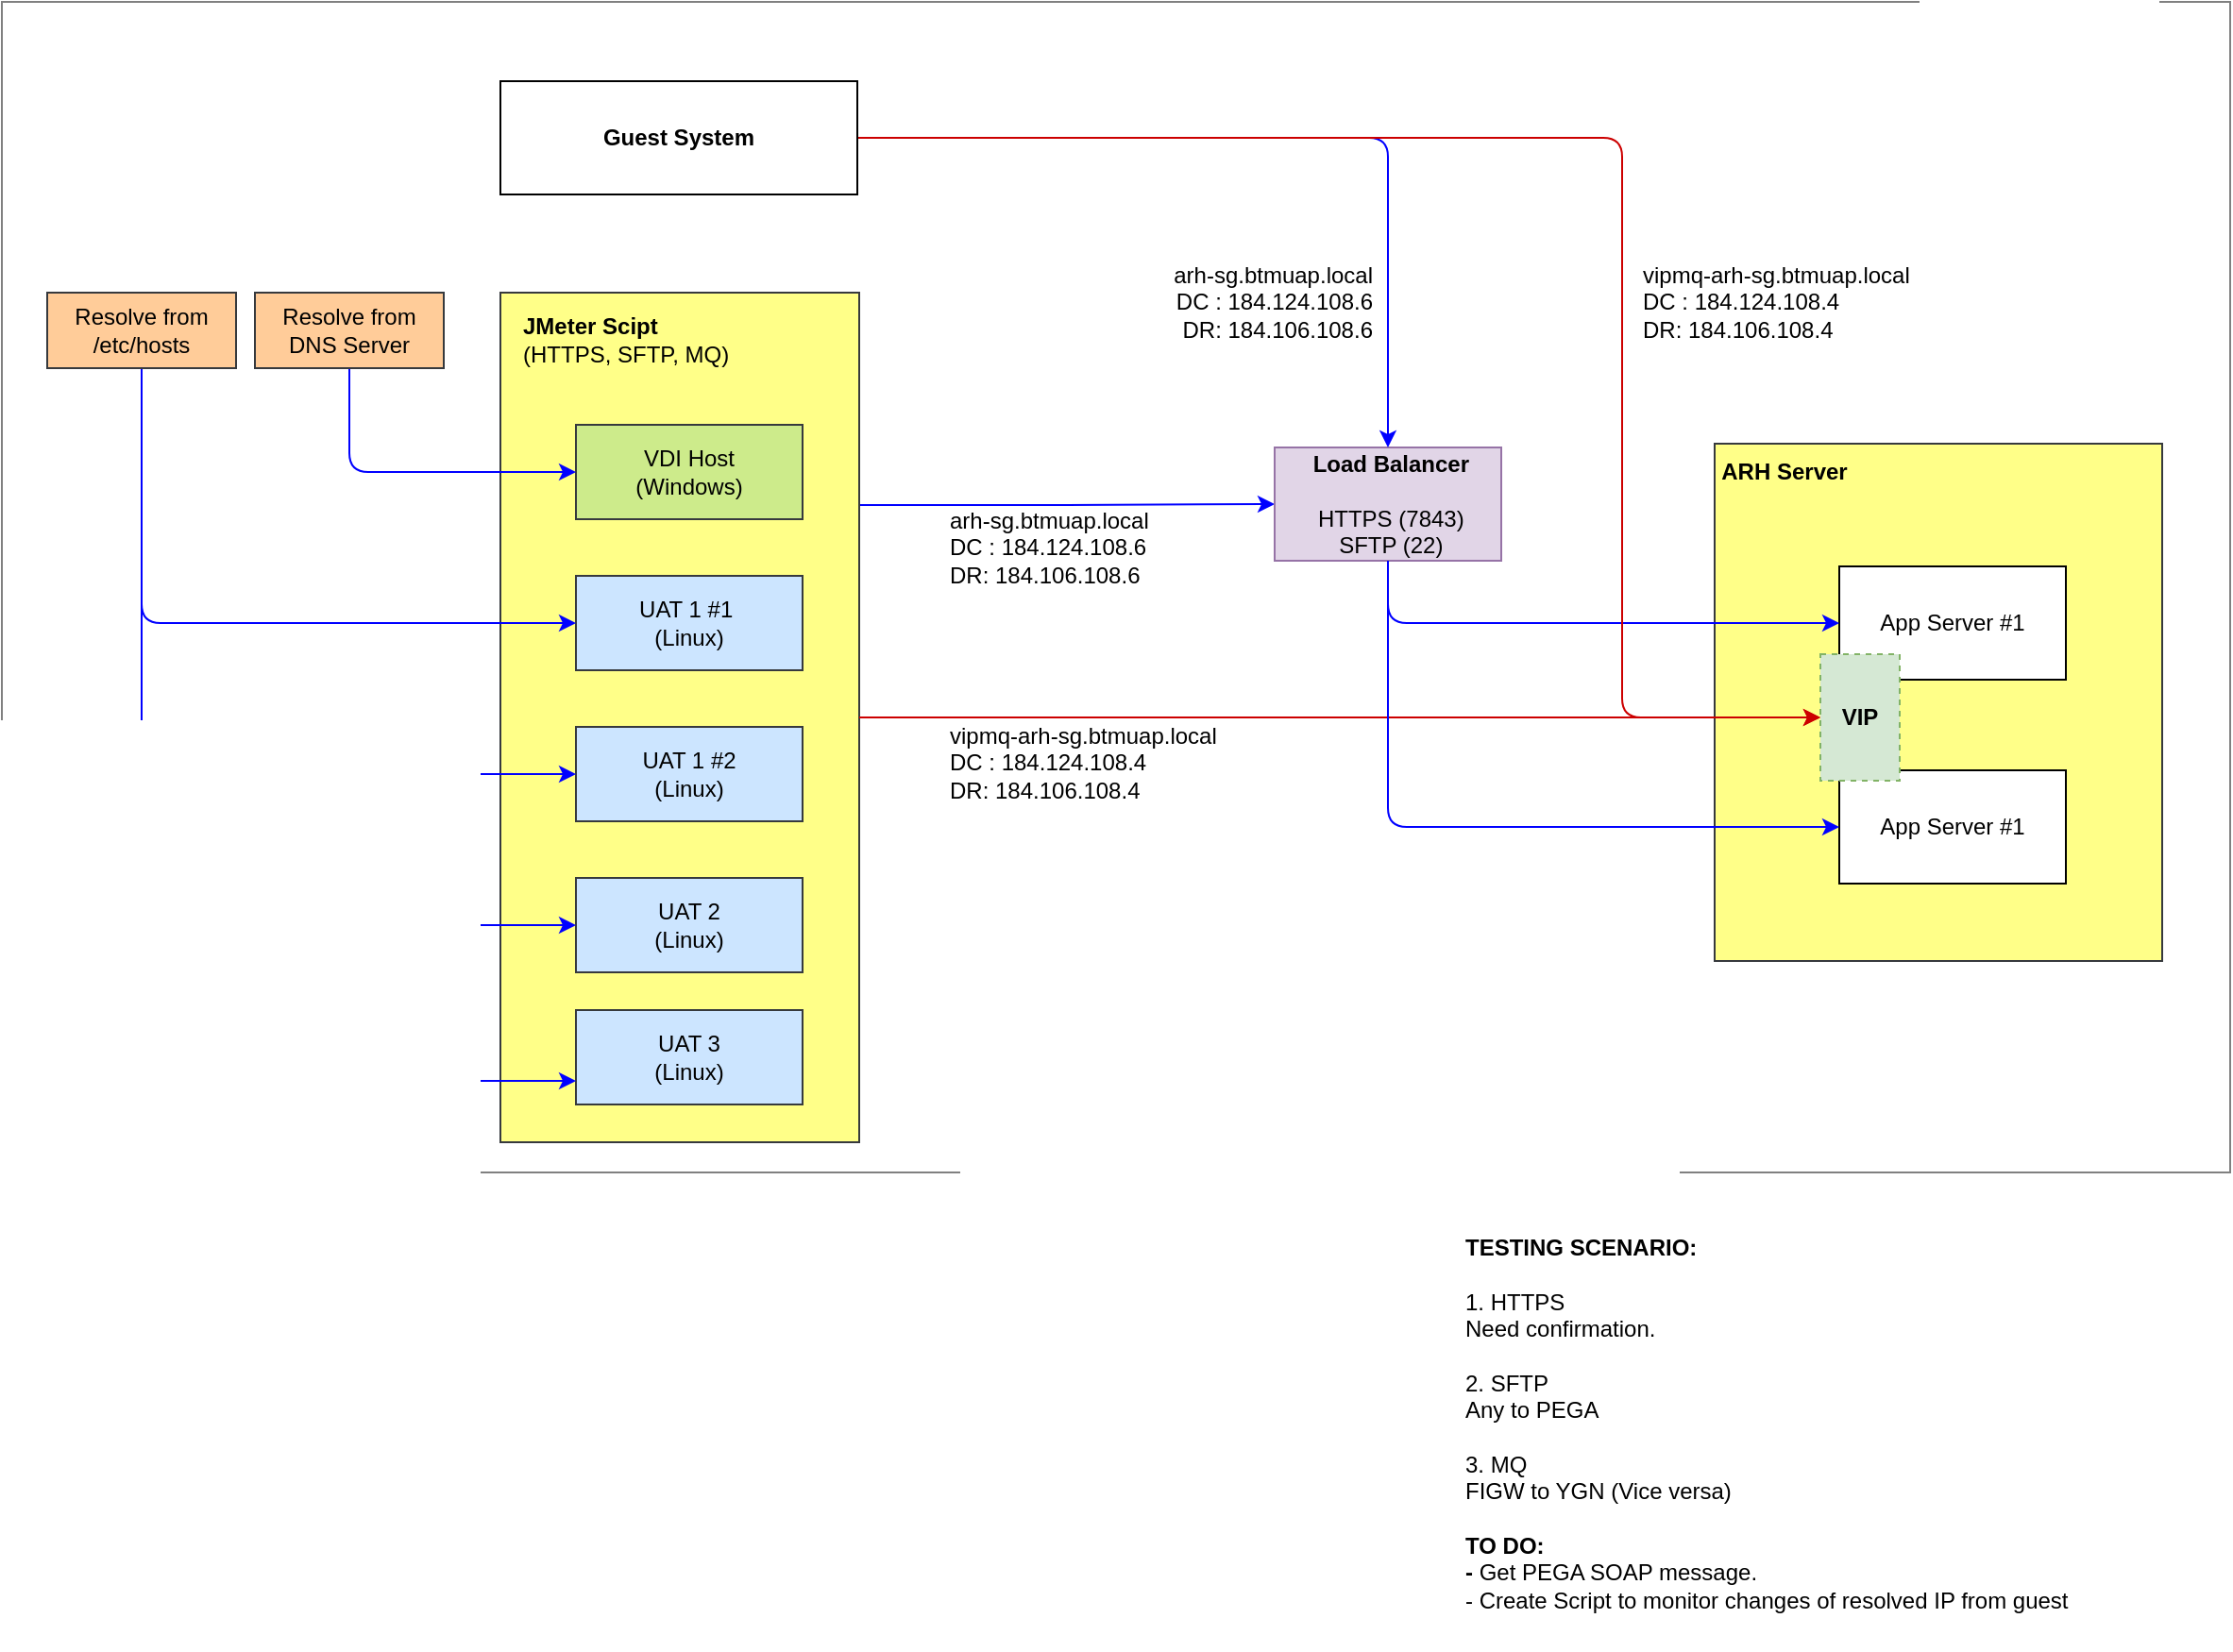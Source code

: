 <mxfile version="26.0.16">
  <diagram name="Page-1" id="khiKNV9_wSGJ7rBO3mhU">
    <mxGraphModel dx="2204" dy="1820" grid="0" gridSize="10" guides="1" tooltips="1" connect="1" arrows="1" fold="1" page="1" pageScale="1" pageWidth="850" pageHeight="1100" math="0" shadow="0">
      <root>
        <mxCell id="0" />
        <mxCell id="1" parent="0" />
        <mxCell id="OyTotf3cjlx3w-jjL12O-33" value="" style="rounded=0;whiteSpace=wrap;html=1;strokeColor=#808080;" vertex="1" parent="1">
          <mxGeometry x="-224" y="-144" width="1180" height="620" as="geometry" />
        </mxCell>
        <mxCell id="OyTotf3cjlx3w-jjL12O-16" style="edgeStyle=orthogonalEdgeStyle;rounded=0;orthogonalLoop=1;jettySize=auto;html=1;exitX=1;exitY=0.25;exitDx=0;exitDy=0;entryX=0;entryY=0.5;entryDx=0;entryDy=0;strokeColor=#0000FF;" edge="1" parent="1" source="OyTotf3cjlx3w-jjL12O-6" target="OyTotf3cjlx3w-jjL12O-15">
          <mxGeometry relative="1" as="geometry" />
        </mxCell>
        <mxCell id="OyTotf3cjlx3w-jjL12O-6" value="" style="rounded=0;whiteSpace=wrap;html=1;fillColor=#ffff88;strokeColor=#36393d;" vertex="1" parent="1">
          <mxGeometry x="40" y="10" width="190" height="450" as="geometry" />
        </mxCell>
        <mxCell id="OyTotf3cjlx3w-jjL12O-1" value="VDI Host&lt;div&gt;(Windows&lt;span style=&quot;background-color: transparent; color: light-dark(rgb(0, 0, 0), rgb(255, 255, 255));&quot;&gt;)&lt;/span&gt;&lt;/div&gt;" style="rounded=0;whiteSpace=wrap;html=1;fillColor=#cdeb8b;strokeColor=#36393d;" vertex="1" parent="1">
          <mxGeometry x="80" y="80" width="120" height="50" as="geometry" />
        </mxCell>
        <mxCell id="OyTotf3cjlx3w-jjL12O-2" value="UAT 1 #1&amp;nbsp;&lt;div&gt;(&lt;span style=&quot;background-color: transparent; color: light-dark(rgb(0, 0, 0), rgb(255, 255, 255));&quot;&gt;Linux)&lt;/span&gt;&lt;/div&gt;" style="rounded=0;whiteSpace=wrap;html=1;fillColor=#cce5ff;strokeColor=#36393d;" vertex="1" parent="1">
          <mxGeometry x="80" y="160" width="120" height="50" as="geometry" />
        </mxCell>
        <mxCell id="OyTotf3cjlx3w-jjL12O-3" value="UAT 1 #2&lt;div&gt;(Linux)&lt;/div&gt;" style="rounded=0;whiteSpace=wrap;html=1;fillColor=#cce5ff;strokeColor=#36393d;" vertex="1" parent="1">
          <mxGeometry x="80" y="240" width="120" height="50" as="geometry" />
        </mxCell>
        <mxCell id="OyTotf3cjlx3w-jjL12O-4" value="UAT 2&lt;div&gt;(Linux)&lt;/div&gt;" style="rounded=0;whiteSpace=wrap;html=1;fillColor=#cce5ff;strokeColor=#36393d;" vertex="1" parent="1">
          <mxGeometry x="80" y="320" width="120" height="50" as="geometry" />
        </mxCell>
        <mxCell id="OyTotf3cjlx3w-jjL12O-5" value="UAT 3&lt;div&gt;(Linux)&lt;/div&gt;" style="rounded=0;whiteSpace=wrap;html=1;fillColor=#cce5ff;strokeColor=#36393d;" vertex="1" parent="1">
          <mxGeometry x="80" y="390" width="120" height="50" as="geometry" />
        </mxCell>
        <mxCell id="OyTotf3cjlx3w-jjL12O-7" value="&lt;b&gt;JMeter Scipt&lt;/b&gt;&lt;div&gt;(HTTPS, SFTP, MQ)&lt;/div&gt;" style="text;html=1;align=left;verticalAlign=middle;whiteSpace=wrap;rounded=0;" vertex="1" parent="1">
          <mxGeometry x="50" y="20" width="140" height="30" as="geometry" />
        </mxCell>
        <mxCell id="OyTotf3cjlx3w-jjL12O-9" style="edgeStyle=orthogonalEdgeStyle;rounded=1;orthogonalLoop=1;jettySize=auto;html=1;entryX=0;entryY=0.5;entryDx=0;entryDy=0;exitX=0.5;exitY=1;exitDx=0;exitDy=0;strokeColor=#0000FF;curved=0;" edge="1" parent="1" source="OyTotf3cjlx3w-jjL12O-8" target="OyTotf3cjlx3w-jjL12O-1">
          <mxGeometry relative="1" as="geometry">
            <mxPoint x="-40" y="120" as="targetPoint" />
          </mxGeometry>
        </mxCell>
        <mxCell id="OyTotf3cjlx3w-jjL12O-8" value="&lt;div&gt;Resolve from&lt;/div&gt;DNS Server" style="rounded=0;whiteSpace=wrap;html=1;fillColor=#ffcc99;strokeColor=#36393d;" vertex="1" parent="1">
          <mxGeometry x="-90" y="10" width="100" height="40" as="geometry" />
        </mxCell>
        <mxCell id="OyTotf3cjlx3w-jjL12O-11" style="edgeStyle=orthogonalEdgeStyle;rounded=1;orthogonalLoop=1;jettySize=auto;html=1;exitX=0.5;exitY=1;exitDx=0;exitDy=0;entryX=0;entryY=0.75;entryDx=0;entryDy=0;strokeColor=#0000FF;curved=0;" edge="1" parent="1" source="OyTotf3cjlx3w-jjL12O-10" target="OyTotf3cjlx3w-jjL12O-5">
          <mxGeometry relative="1" as="geometry" />
        </mxCell>
        <mxCell id="OyTotf3cjlx3w-jjL12O-12" style="edgeStyle=orthogonalEdgeStyle;rounded=1;orthogonalLoop=1;jettySize=auto;html=1;exitX=0.5;exitY=1;exitDx=0;exitDy=0;entryX=0;entryY=0.5;entryDx=0;entryDy=0;strokeColor=#0000FF;curved=0;" edge="1" parent="1" source="OyTotf3cjlx3w-jjL12O-10" target="OyTotf3cjlx3w-jjL12O-2">
          <mxGeometry relative="1" as="geometry" />
        </mxCell>
        <mxCell id="OyTotf3cjlx3w-jjL12O-13" style="edgeStyle=orthogonalEdgeStyle;rounded=1;orthogonalLoop=1;jettySize=auto;html=1;exitX=0.5;exitY=1;exitDx=0;exitDy=0;entryX=0;entryY=0.5;entryDx=0;entryDy=0;strokeColor=#0000FF;curved=0;" edge="1" parent="1" source="OyTotf3cjlx3w-jjL12O-10" target="OyTotf3cjlx3w-jjL12O-3">
          <mxGeometry relative="1" as="geometry" />
        </mxCell>
        <mxCell id="OyTotf3cjlx3w-jjL12O-14" style="edgeStyle=orthogonalEdgeStyle;rounded=1;orthogonalLoop=1;jettySize=auto;html=1;exitX=0.5;exitY=1;exitDx=0;exitDy=0;entryX=0;entryY=0.5;entryDx=0;entryDy=0;strokeColor=#0000FF;curved=0;" edge="1" parent="1" source="OyTotf3cjlx3w-jjL12O-10" target="OyTotf3cjlx3w-jjL12O-4">
          <mxGeometry relative="1" as="geometry" />
        </mxCell>
        <mxCell id="OyTotf3cjlx3w-jjL12O-10" value="Resolve from /etc/hosts" style="rounded=0;whiteSpace=wrap;html=1;fillColor=#ffcc99;strokeColor=#36393d;" vertex="1" parent="1">
          <mxGeometry x="-200" y="10" width="100" height="40" as="geometry" />
        </mxCell>
        <mxCell id="OyTotf3cjlx3w-jjL12O-15" value="&lt;b&gt;&amp;nbsp;Load Balancer&lt;/b&gt;&lt;div&gt;&lt;b&gt;&lt;br&gt;&lt;/b&gt;&lt;div&gt;&lt;div&gt;&amp;nbsp;HTTPS (7843)&lt;/div&gt;&lt;div&gt;&amp;nbsp;SFTP (22&lt;span style=&quot;background-color: transparent; color: light-dark(rgb(0, 0, 0), rgb(255, 255, 255));&quot;&gt;)&lt;/span&gt;&lt;/div&gt;&lt;/div&gt;&lt;/div&gt;" style="rounded=0;whiteSpace=wrap;html=1;align=center;fillColor=#e1d5e7;strokeColor=#9673a6;" vertex="1" parent="1">
          <mxGeometry x="450" y="92" width="120" height="60" as="geometry" />
        </mxCell>
        <mxCell id="OyTotf3cjlx3w-jjL12O-17" value="arh-sg.btmuap.local&lt;br&gt;DC : 184.124.108.6&lt;br&gt;DR: 184.106.108.6" style="text;html=1;align=left;verticalAlign=middle;whiteSpace=wrap;rounded=0;" vertex="1" parent="1">
          <mxGeometry x="275.5" y="130" width="142" height="30" as="geometry" />
        </mxCell>
        <mxCell id="OyTotf3cjlx3w-jjL12O-20" value="" style="rounded=0;whiteSpace=wrap;html=1;fillColor=#ffff88;strokeColor=#36393d;" vertex="1" parent="1">
          <mxGeometry x="683" y="90" width="237" height="274" as="geometry" />
        </mxCell>
        <mxCell id="OyTotf3cjlx3w-jjL12O-23" value="App Server #1" style="rounded=0;whiteSpace=wrap;html=1;" vertex="1" parent="1">
          <mxGeometry x="749" y="155" width="120" height="60" as="geometry" />
        </mxCell>
        <mxCell id="OyTotf3cjlx3w-jjL12O-24" value="App Server #1" style="rounded=0;whiteSpace=wrap;html=1;" vertex="1" parent="1">
          <mxGeometry x="749" y="263" width="120" height="60" as="geometry" />
        </mxCell>
        <mxCell id="OyTotf3cjlx3w-jjL12O-25" value="&lt;b&gt;VIP&lt;/b&gt;" style="rounded=0;whiteSpace=wrap;html=1;dashed=1;fillColor=#d5e8d4;strokeColor=#82b366;" vertex="1" parent="1">
          <mxGeometry x="739" y="201.5" width="42" height="67" as="geometry" />
        </mxCell>
        <mxCell id="OyTotf3cjlx3w-jjL12O-26" style="edgeStyle=orthogonalEdgeStyle;rounded=0;orthogonalLoop=1;jettySize=auto;html=1;exitX=1;exitY=0.5;exitDx=0;exitDy=0;entryX=0;entryY=0.5;entryDx=0;entryDy=0;strokeColor=#CC0000;" edge="1" parent="1" source="OyTotf3cjlx3w-jjL12O-6" target="OyTotf3cjlx3w-jjL12O-25">
          <mxGeometry relative="1" as="geometry" />
        </mxCell>
        <mxCell id="OyTotf3cjlx3w-jjL12O-27" style="edgeStyle=orthogonalEdgeStyle;rounded=1;orthogonalLoop=1;jettySize=auto;html=1;entryX=0;entryY=0.5;entryDx=0;entryDy=0;exitX=0.5;exitY=1;exitDx=0;exitDy=0;strokeColor=#0000FF;curved=0;" edge="1" parent="1" source="OyTotf3cjlx3w-jjL12O-15" target="OyTotf3cjlx3w-jjL12O-23">
          <mxGeometry relative="1" as="geometry" />
        </mxCell>
        <mxCell id="OyTotf3cjlx3w-jjL12O-28" style="edgeStyle=orthogonalEdgeStyle;rounded=1;orthogonalLoop=1;jettySize=auto;html=1;exitX=0.5;exitY=1;exitDx=0;exitDy=0;entryX=0;entryY=0.5;entryDx=0;entryDy=0;strokeColor=#0000FF;curved=0;" edge="1" parent="1" source="OyTotf3cjlx3w-jjL12O-15" target="OyTotf3cjlx3w-jjL12O-24">
          <mxGeometry relative="1" as="geometry" />
        </mxCell>
        <mxCell id="OyTotf3cjlx3w-jjL12O-29" value="vipmq-arh-sg.btmuap.local&lt;br&gt;DC : 184.124.108.4&lt;br&gt;DR: 184.106.108.4" style="text;html=1;align=left;verticalAlign=middle;whiteSpace=wrap;rounded=0;" vertex="1" parent="1">
          <mxGeometry x="275.5" y="244" width="155" height="30" as="geometry" />
        </mxCell>
        <mxCell id="OyTotf3cjlx3w-jjL12O-34" value="&lt;b&gt;ARH Server&lt;/b&gt;" style="text;html=1;align=center;verticalAlign=middle;whiteSpace=wrap;rounded=0;" vertex="1" parent="1">
          <mxGeometry x="680" y="90" width="80" height="30" as="geometry" />
        </mxCell>
        <mxCell id="OyTotf3cjlx3w-jjL12O-36" value="&lt;b&gt;TESTING SCENARIO:&lt;/b&gt;&lt;div&gt;&lt;br&gt;&lt;/div&gt;&lt;div&gt;1. HTTPS&lt;/div&gt;&lt;div&gt;Need confirmation.&lt;/div&gt;&lt;div&gt;&lt;br&gt;&lt;/div&gt;&lt;div&gt;2. SFTP&lt;/div&gt;&lt;div&gt;Any to PEGA&lt;/div&gt;&lt;div&gt;&lt;br&gt;&lt;/div&gt;&lt;div&gt;3. MQ&lt;br&gt;&lt;div&gt;FIGW to YGN (Vice versa)&lt;/div&gt;&lt;div&gt;&lt;b&gt;&lt;br&gt;&lt;/b&gt;&lt;/div&gt;&lt;div&gt;&lt;b&gt;TO DO:&lt;/b&gt;&lt;/div&gt;&lt;/div&gt;&lt;div&gt;&lt;b&gt;- &lt;/b&gt;Get PEGA SOAP message.&lt;/div&gt;&lt;div&gt;- Create Script to monitor changes of resolved IP from guest&lt;/div&gt;" style="text;html=1;align=left;verticalAlign=middle;whiteSpace=wrap;rounded=0;" vertex="1" parent="1">
          <mxGeometry x="549" y="489" width="407" height="240" as="geometry" />
        </mxCell>
        <mxCell id="OyTotf3cjlx3w-jjL12O-39" style="edgeStyle=orthogonalEdgeStyle;rounded=1;orthogonalLoop=1;jettySize=auto;html=1;exitX=1;exitY=0.5;exitDx=0;exitDy=0;entryX=0.5;entryY=0;entryDx=0;entryDy=0;strokeColor=#0000FF;curved=0;" edge="1" parent="1" source="OyTotf3cjlx3w-jjL12O-37" target="OyTotf3cjlx3w-jjL12O-15">
          <mxGeometry relative="1" as="geometry" />
        </mxCell>
        <mxCell id="OyTotf3cjlx3w-jjL12O-40" style="edgeStyle=orthogonalEdgeStyle;rounded=1;orthogonalLoop=1;jettySize=auto;html=1;exitX=1;exitY=0.5;exitDx=0;exitDy=0;strokeColor=#CC0000;curved=0;" edge="1" parent="1" source="OyTotf3cjlx3w-jjL12O-37" target="OyTotf3cjlx3w-jjL12O-25">
          <mxGeometry relative="1" as="geometry">
            <Array as="points">
              <mxPoint x="634" y="-72" />
              <mxPoint x="634" y="235" />
            </Array>
          </mxGeometry>
        </mxCell>
        <mxCell id="OyTotf3cjlx3w-jjL12O-37" value="&lt;b&gt;Guest System&lt;/b&gt;" style="rounded=0;whiteSpace=wrap;html=1;" vertex="1" parent="1">
          <mxGeometry x="40" y="-102" width="189" height="60" as="geometry" />
        </mxCell>
        <mxCell id="OyTotf3cjlx3w-jjL12O-42" value="arh-sg.btmuap.local&lt;br&gt;DC : 184.124.108.6&lt;br&gt;DR: 184.106.108.6" style="text;html=1;align=right;verticalAlign=middle;whiteSpace=wrap;rounded=0;" vertex="1" parent="1">
          <mxGeometry x="362" width="142" height="30" as="geometry" />
        </mxCell>
        <mxCell id="OyTotf3cjlx3w-jjL12O-43" value="vipmq-arh-sg.btmuap.local&lt;br&gt;DC : 184.124.108.4&lt;br&gt;DR: 184.106.108.4" style="text;html=1;align=left;verticalAlign=middle;whiteSpace=wrap;rounded=0;" vertex="1" parent="1">
          <mxGeometry x="642.5" width="155" height="30" as="geometry" />
        </mxCell>
      </root>
    </mxGraphModel>
  </diagram>
</mxfile>
